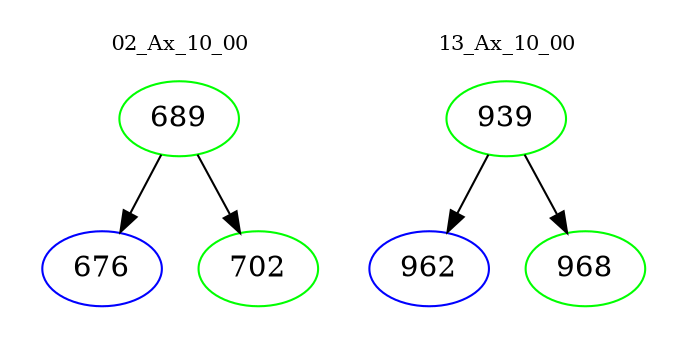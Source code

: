 digraph{
subgraph cluster_0 {
color = white
label = "02_Ax_10_00";
fontsize=10;
T0_689 [label="689", color="green"]
T0_689 -> T0_676 [color="black"]
T0_676 [label="676", color="blue"]
T0_689 -> T0_702 [color="black"]
T0_702 [label="702", color="green"]
}
subgraph cluster_1 {
color = white
label = "13_Ax_10_00";
fontsize=10;
T1_939 [label="939", color="green"]
T1_939 -> T1_962 [color="black"]
T1_962 [label="962", color="blue"]
T1_939 -> T1_968 [color="black"]
T1_968 [label="968", color="green"]
}
}
